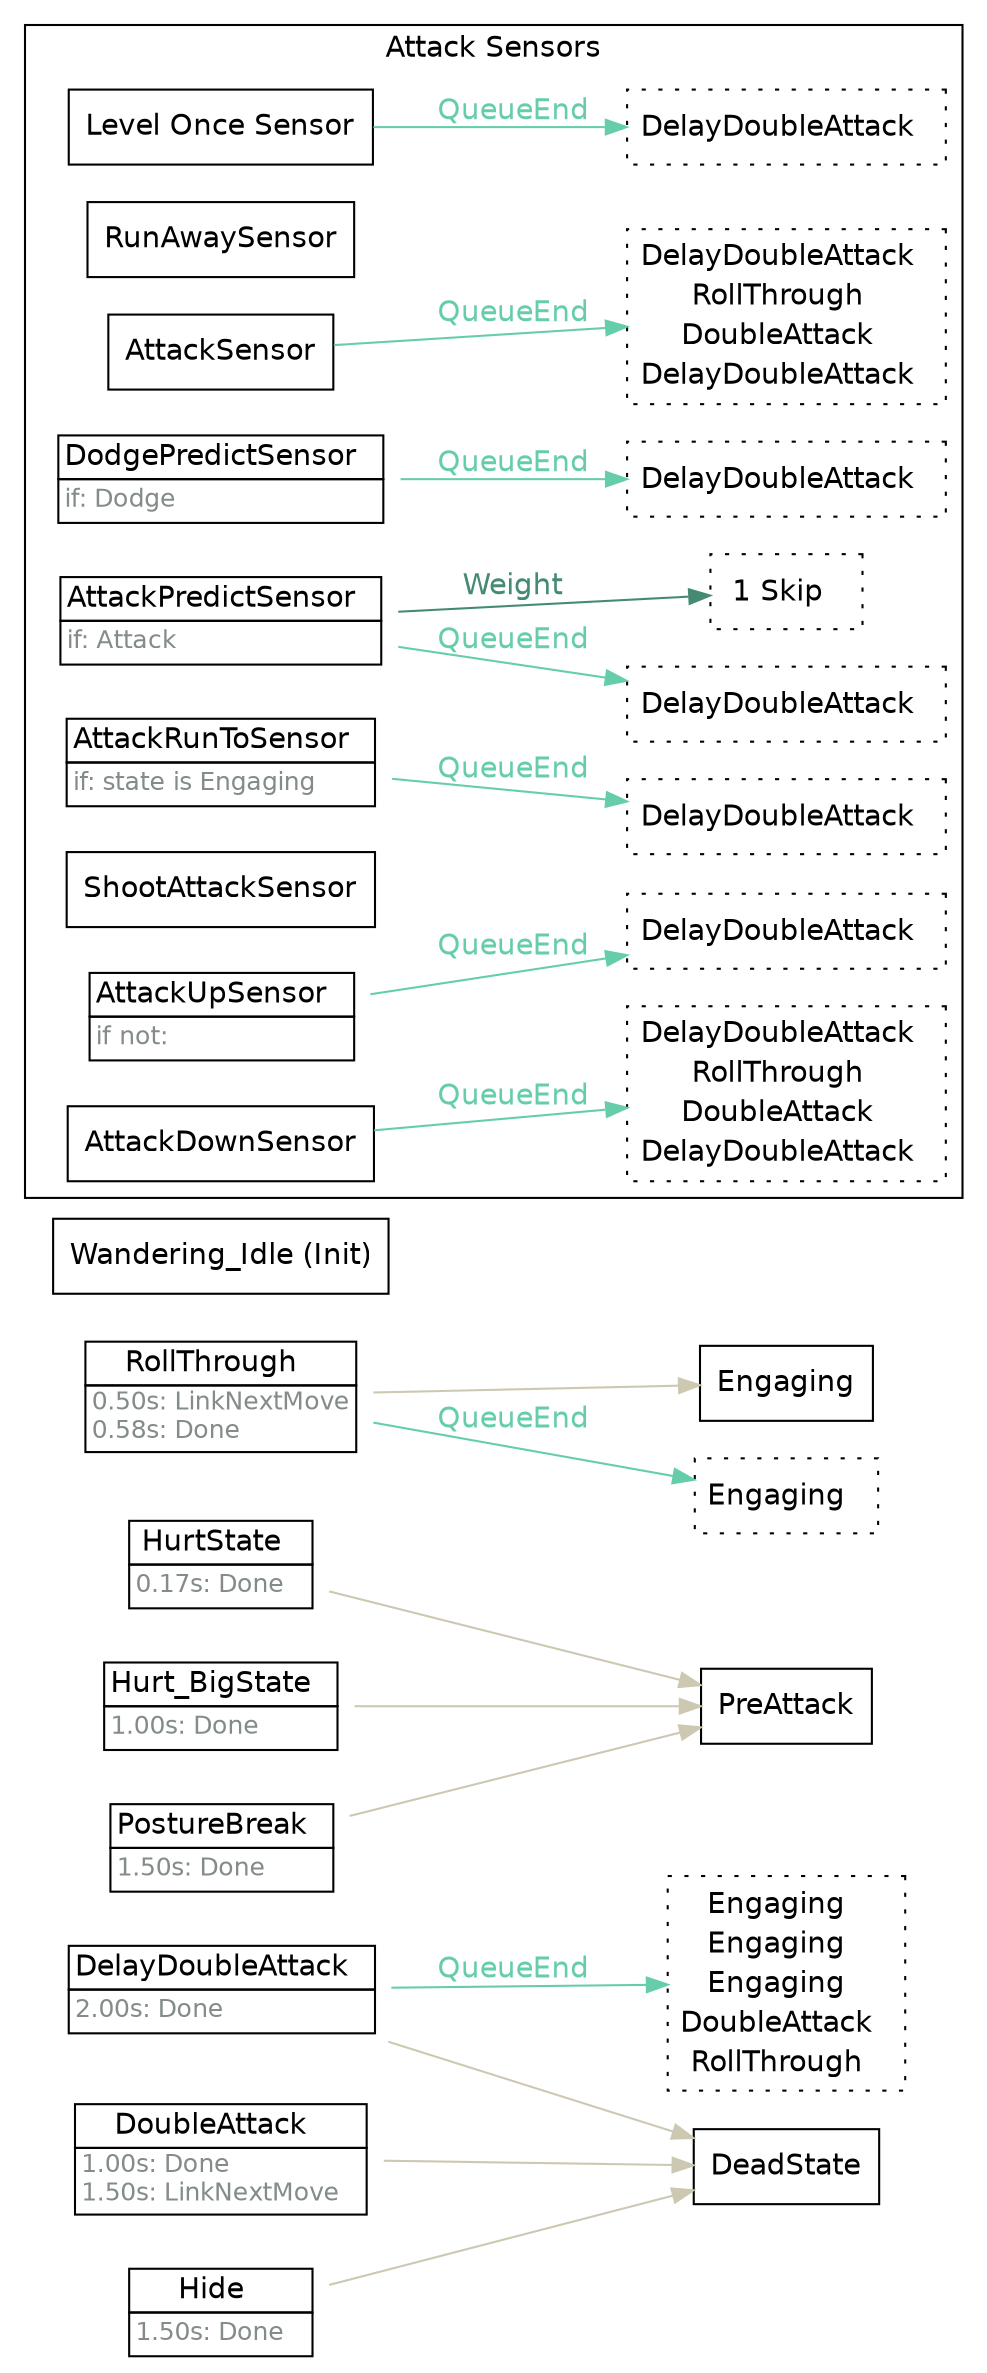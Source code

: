 strict digraph "Foo" {
	"rankdir"="LR";
	node ["shape"="box", "fontname"="Helvetica"];
	edge ["fontname"="Helvetica"];
	"DelayDoubleAttack" ["shape"="plaintext", "label"=<<TABLE border="0" cellborder="1" cellspacing="0" cellpadding="2"><TR><TD >DelayDoubleAttack  </TD></TR><TR><TD align="left" balign="left"><FONT point-size="12" color="azure4">2.00s: Done</FONT>  </TD></TR></TABLE>>]
	"DelayDoubleAttack" -> "DeadState"  ["color"="cornsilk3", "fontcolor"="cornsilk3"]
	"DelayDoubleAttack_linked" ["shape"="box", "style"="dotted", "label"=<<TABLE border="0" cellborder="0" cellspacing="0" cellpadding="2"><TR><TD>Engaging  </TD></TR><TR><TD>Engaging  </TD></TR><TR><TD>Engaging  </TD></TR><TR><TD>DoubleAttack  </TD></TR><TR><TD>RollThrough  </TD></TR></TABLE>>, "margin"="0.05"]
	"DelayDoubleAttack" -> "DelayDoubleAttack_linked"  ["label"="QueueEnd", "color"="aquamarine3", "fontcolor"="aquamarine3"]
	"DoubleAttack" ["shape"="plaintext", "label"=<<TABLE border="0" cellborder="1" cellspacing="0" cellpadding="2"><TR><TD >DoubleAttack  </TD></TR><TR><TD align="left" balign="left"><FONT point-size="12" color="azure4">1.00s: Done<br/>1.50s: LinkNextMove</FONT>  </TD></TR></TABLE>>]
	"DoubleAttack" -> "DeadState"  ["color"="cornsilk3", "fontcolor"="cornsilk3"]
	"Hide" ["shape"="plaintext", "label"=<<TABLE border="0" cellborder="1" cellspacing="0" cellpadding="2"><TR><TD >Hide  </TD></TR><TR><TD align="left" balign="left"><FONT point-size="12" color="azure4">1.50s: Done</FONT>  </TD></TR></TABLE>>]
	"Hide" -> "DeadState"  ["color"="cornsilk3", "fontcolor"="cornsilk3"]
	"HurtState" ["shape"="plaintext", "label"=<<TABLE border="0" cellborder="1" cellspacing="0" cellpadding="2"><TR><TD >HurtState  </TD></TR><TR><TD align="left" balign="left"><FONT point-size="12" color="azure4">0.17s: Done</FONT>  </TD></TR></TABLE>>]
	"HurtState" -> "PreAttack"  ["color"="cornsilk3", "fontcolor"="cornsilk3"]
	"Hurt_BigState" ["shape"="plaintext", "label"=<<TABLE border="0" cellborder="1" cellspacing="0" cellpadding="2"><TR><TD >Hurt_BigState  </TD></TR><TR><TD align="left" balign="left"><FONT point-size="12" color="azure4">1.00s: Done</FONT>  </TD></TR></TABLE>>]
	"Hurt_BigState" -> "PreAttack"  ["color"="cornsilk3", "fontcolor"="cornsilk3"]
	"PostureBreak" ["shape"="plaintext", "label"=<<TABLE border="0" cellborder="1" cellspacing="0" cellpadding="2"><TR><TD >PostureBreak  </TD></TR><TR><TD align="left" balign="left"><FONT point-size="12" color="azure4">1.50s: Done</FONT>  </TD></TR></TABLE>>]
	"PostureBreak" -> "PreAttack"  ["color"="cornsilk3", "fontcolor"="cornsilk3"]
	"RollThrough" ["shape"="plaintext", "label"=<<TABLE border="0" cellborder="1" cellspacing="0" cellpadding="2"><TR><TD >RollThrough  </TD></TR><TR><TD align="left" balign="left"><FONT point-size="12" color="azure4">0.50s: LinkNextMove<br/>0.58s: Done</FONT>  </TD></TR></TABLE>>]
	"RollThrough" -> "Engaging"  ["color"="cornsilk3", "fontcolor"="cornsilk3"]
	"RollThrough_linked" ["shape"="box", "style"="dotted", "label"=<<TABLE border="0" cellborder="0" cellspacing="0" cellpadding="2"><TR><TD>Engaging  </TD></TR></TABLE>>, "margin"="0.05"]
	"RollThrough" -> "RollThrough_linked"  ["label"="QueueEnd", "color"="aquamarine3", "fontcolor"="aquamarine3"]
	"Wandering_Idle" ["label"="Wandering_Idle (Init)"]
	subgraph "cluster_attacksensors" {
		"rank"="sink";
		"label"="Attack Sensors";
		"fontname"="Helvetica";
		"Level Once Sensor" ["label"="Level Once Sensor"]
		"Level Once Sensor_linked" ["shape"="box", "style"="dotted", "label"=<<TABLE border="0" cellborder="0" cellspacing="0" cellpadding="2"><TR><TD>DelayDoubleAttack  </TD></TR></TABLE>>, "margin"="0.05"]
		"Level Once Sensor" -> "Level Once Sensor_linked"  ["label"="QueueEnd", "color"="aquamarine3", "fontcolor"="aquamarine3"]
		"RunAwaySensor" ["label"="RunAwaySensor"]
		"AttackSensor" ["label"="AttackSensor"]
		"AttackSensor_linked" ["shape"="box", "style"="dotted", "label"=<<TABLE border="0" cellborder="0" cellspacing="0" cellpadding="2"><TR><TD>DelayDoubleAttack  </TD></TR><TR><TD>RollThrough  </TD></TR><TR><TD>DoubleAttack  </TD></TR><TR><TD>DelayDoubleAttack  </TD></TR></TABLE>>, "margin"="0.05"]
		"AttackSensor" -> "AttackSensor_linked"  ["label"="QueueEnd", "color"="aquamarine3", "fontcolor"="aquamarine3"]
		"DodgePredictSensor" ["shape"="plaintext", "label"=<<TABLE border="0" cellborder="1" cellspacing="0" cellpadding="2"><TR><TD >DodgePredictSensor  </TD></TR><TR><TD align="left" balign="left"><FONT point-size="12" color="azure4">if: Dodge</FONT>  </TD></TR></TABLE>>]
		"DodgePredictSensor_linked" ["shape"="box", "style"="dotted", "label"=<<TABLE border="0" cellborder="0" cellspacing="0" cellpadding="2"><TR><TD>DelayDoubleAttack  </TD></TR></TABLE>>, "margin"="0.05"]
		"DodgePredictSensor" -> "DodgePredictSensor_linked"  ["label"="QueueEnd", "color"="aquamarine3", "fontcolor"="aquamarine3"]
		"AttackPredictSensor" ["shape"="plaintext", "label"=<<TABLE border="0" cellborder="1" cellspacing="0" cellpadding="2"><TR><TD >AttackPredictSensor  </TD></TR><TR><TD align="left" balign="left"><FONT point-size="12" color="azure4">if: Attack</FONT>  </TD></TR></TABLE>>]
		"AttackPredictSensor_linked" ["shape"="box", "style"="dotted", "label"=<<TABLE border="0" cellborder="0" cellspacing="0" cellpadding="2"><TR><TD>DelayDoubleAttack  </TD></TR></TABLE>>, "margin"="0.05"]
		"AttackPredictSensor" -> "AttackPredictSensor_linked"  ["label"="QueueEnd", "color"="aquamarine3", "fontcolor"="aquamarine3"]
		"AttackPredictSensor_mustuse" ["shape"="box", "style"="dotted", "label"=<<TABLE border="0" cellborder="0" cellspacing="0" cellpadding="2"><TR><TD>1 Skip  </TD></TR></TABLE>>]
		"AttackPredictSensor" -> "AttackPredictSensor_mustuse"  ["label"="Weight", "color"="aquamarine4", "fontcolor"="aquamarine4"]
		"AttackRunToSensor" ["shape"="plaintext", "label"=<<TABLE border="0" cellborder="1" cellspacing="0" cellpadding="2"><TR><TD >AttackRunToSensor  </TD></TR><TR><TD align="left" balign="left"><FONT point-size="12" color="azure4">if: state is Engaging</FONT>  </TD></TR></TABLE>>]
		"AttackRunToSensor_linked" ["shape"="box", "style"="dotted", "label"=<<TABLE border="0" cellborder="0" cellspacing="0" cellpadding="2"><TR><TD>DelayDoubleAttack  </TD></TR></TABLE>>, "margin"="0.05"]
		"AttackRunToSensor" -> "AttackRunToSensor_linked"  ["label"="QueueEnd", "color"="aquamarine3", "fontcolor"="aquamarine3"]
		"ShootAttackSensor" ["label"="ShootAttackSensor"]
		"AttackUpSensor" ["shape"="plaintext", "label"=<<TABLE border="0" cellborder="1" cellspacing="0" cellpadding="2"><TR><TD >AttackUpSensor  </TD></TR><TR><TD align="left" balign="left"><FONT point-size="12" color="azure4">if not:</FONT>  </TD></TR></TABLE>>]
		"AttackUpSensor_linked" ["shape"="box", "style"="dotted", "label"=<<TABLE border="0" cellborder="0" cellspacing="0" cellpadding="2"><TR><TD>DelayDoubleAttack  </TD></TR></TABLE>>, "margin"="0.05"]
		"AttackUpSensor" -> "AttackUpSensor_linked"  ["label"="QueueEnd", "color"="aquamarine3", "fontcolor"="aquamarine3"]
		"AttackDownSensor" ["label"="AttackDownSensor"]
		"AttackDownSensor_linked" ["shape"="box", "style"="dotted", "label"=<<TABLE border="0" cellborder="0" cellspacing="0" cellpadding="2"><TR><TD>DelayDoubleAttack  </TD></TR><TR><TD>RollThrough  </TD></TR><TR><TD>DoubleAttack  </TD></TR><TR><TD>DelayDoubleAttack  </TD></TR></TABLE>>, "margin"="0.05"]
		"AttackDownSensor" -> "AttackDownSensor_linked"  ["label"="QueueEnd", "color"="aquamarine3", "fontcolor"="aquamarine3"]
	}
	
}
